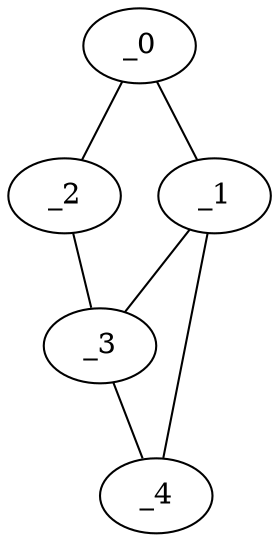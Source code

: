 graph WP1_0119 {
	_0	 [x="0.529233",
		y="3.07129"];
	_1	 [x="1.13212",
		y="0.532311"];
	_0 -- _1;
	_2	 [x="2.03135",
		y="2.76858"];
	_0 -- _2;
	_3	 [x="2.10822",
		y="0.834635"];
	_1 -- _3;
	_4	 [x="1.25366",
		y="1.8734"];
	_1 -- _4;
	_2 -- _3;
	_3 -- _4;
}
